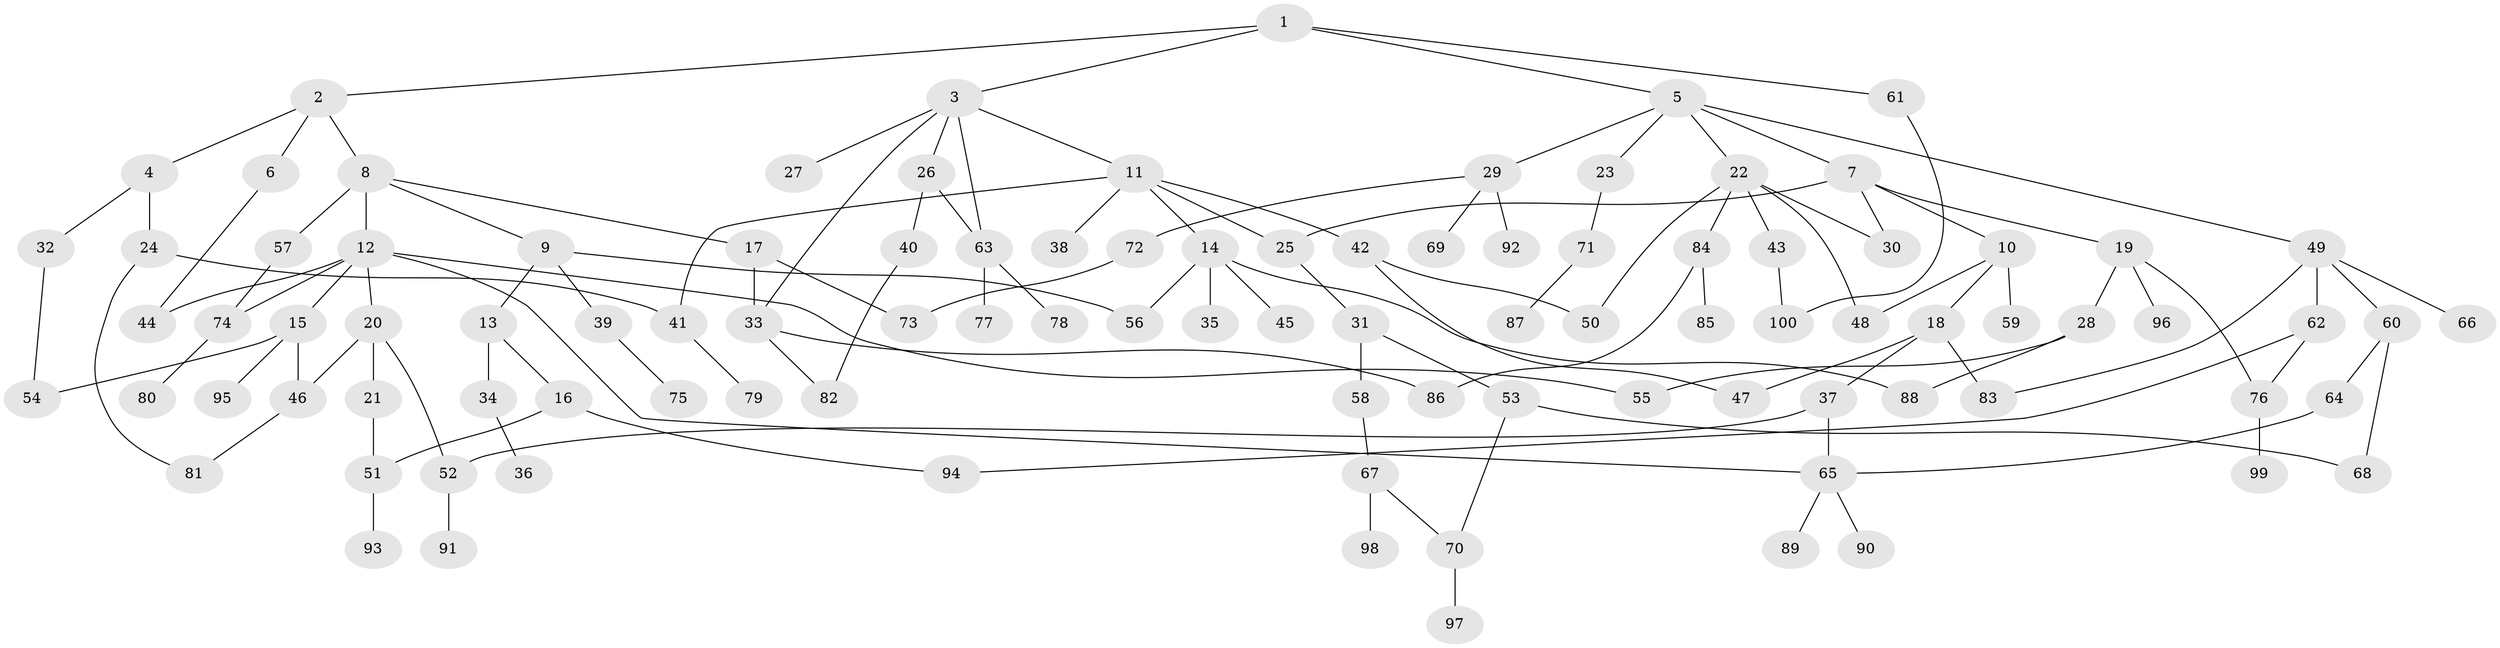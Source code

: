 // Generated by graph-tools (version 1.1) at 2025/49/03/09/25 03:49:16]
// undirected, 100 vertices, 128 edges
graph export_dot {
graph [start="1"]
  node [color=gray90,style=filled];
  1;
  2;
  3;
  4;
  5;
  6;
  7;
  8;
  9;
  10;
  11;
  12;
  13;
  14;
  15;
  16;
  17;
  18;
  19;
  20;
  21;
  22;
  23;
  24;
  25;
  26;
  27;
  28;
  29;
  30;
  31;
  32;
  33;
  34;
  35;
  36;
  37;
  38;
  39;
  40;
  41;
  42;
  43;
  44;
  45;
  46;
  47;
  48;
  49;
  50;
  51;
  52;
  53;
  54;
  55;
  56;
  57;
  58;
  59;
  60;
  61;
  62;
  63;
  64;
  65;
  66;
  67;
  68;
  69;
  70;
  71;
  72;
  73;
  74;
  75;
  76;
  77;
  78;
  79;
  80;
  81;
  82;
  83;
  84;
  85;
  86;
  87;
  88;
  89;
  90;
  91;
  92;
  93;
  94;
  95;
  96;
  97;
  98;
  99;
  100;
  1 -- 2;
  1 -- 3;
  1 -- 5;
  1 -- 61;
  2 -- 4;
  2 -- 6;
  2 -- 8;
  3 -- 11;
  3 -- 26;
  3 -- 27;
  3 -- 33;
  3 -- 63;
  4 -- 24;
  4 -- 32;
  5 -- 7;
  5 -- 22;
  5 -- 23;
  5 -- 29;
  5 -- 49;
  6 -- 44;
  7 -- 10;
  7 -- 19;
  7 -- 30;
  7 -- 25;
  8 -- 9;
  8 -- 12;
  8 -- 17;
  8 -- 57;
  9 -- 13;
  9 -- 39;
  9 -- 56;
  10 -- 18;
  10 -- 48;
  10 -- 59;
  11 -- 14;
  11 -- 25;
  11 -- 38;
  11 -- 41;
  11 -- 42;
  12 -- 15;
  12 -- 20;
  12 -- 44;
  12 -- 65;
  12 -- 74;
  12 -- 55;
  13 -- 16;
  13 -- 34;
  14 -- 35;
  14 -- 45;
  14 -- 56;
  14 -- 88;
  15 -- 46;
  15 -- 95;
  15 -- 54;
  16 -- 51;
  16 -- 94;
  17 -- 73;
  17 -- 33;
  18 -- 37;
  18 -- 47;
  18 -- 83;
  19 -- 28;
  19 -- 76;
  19 -- 96;
  20 -- 21;
  20 -- 52;
  20 -- 46;
  21 -- 51;
  22 -- 30;
  22 -- 43;
  22 -- 50;
  22 -- 84;
  22 -- 48;
  23 -- 71;
  24 -- 41;
  24 -- 81;
  25 -- 31;
  26 -- 40;
  26 -- 63;
  28 -- 55;
  28 -- 88;
  29 -- 69;
  29 -- 72;
  29 -- 92;
  31 -- 53;
  31 -- 58;
  32 -- 54;
  33 -- 82;
  33 -- 86;
  34 -- 36;
  37 -- 52;
  37 -- 65;
  39 -- 75;
  40 -- 82;
  41 -- 79;
  42 -- 47;
  42 -- 50;
  43 -- 100;
  46 -- 81;
  49 -- 60;
  49 -- 62;
  49 -- 66;
  49 -- 83;
  51 -- 93;
  52 -- 91;
  53 -- 70;
  53 -- 68;
  57 -- 74;
  58 -- 67;
  60 -- 64;
  60 -- 68;
  61 -- 100;
  62 -- 94;
  62 -- 76;
  63 -- 77;
  63 -- 78;
  64 -- 65;
  65 -- 89;
  65 -- 90;
  67 -- 98;
  67 -- 70;
  70 -- 97;
  71 -- 87;
  72 -- 73;
  74 -- 80;
  76 -- 99;
  84 -- 85;
  84 -- 86;
}
